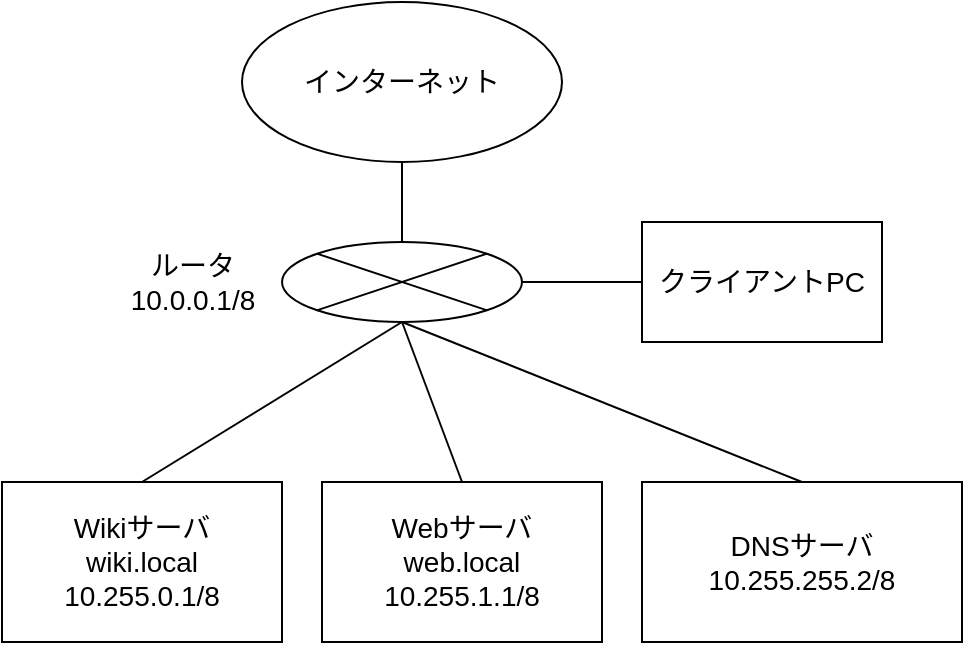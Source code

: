 <mxfile>
    <diagram id="Yc9n4m9CYgf__WndUcZm" name="Page-1">
        <mxGraphModel dx="975" dy="720" grid="1" gridSize="10" guides="1" tooltips="1" connect="1" arrows="1" fold="1" page="1" pageScale="1" pageWidth="850" pageHeight="1100" math="0" shadow="0">
            <root>
                <mxCell id="0"/>
                <mxCell id="1" parent="0"/>
                <mxCell id="2" value="" style="shape=sumEllipse;perimeter=ellipsePerimeter;whiteSpace=wrap;html=1;backgroundOutline=1;" vertex="1" parent="1">
                    <mxGeometry x="180" y="120" width="120" height="40" as="geometry"/>
                </mxCell>
                <mxCell id="4" value="&lt;font style=&quot;font-size: 14px;&quot;&gt;インターネット&lt;/font&gt;" style="ellipse;whiteSpace=wrap;html=1;" vertex="1" parent="1">
                    <mxGeometry x="160" width="160" height="80" as="geometry"/>
                </mxCell>
                <mxCell id="5" value="ルータ&lt;br&gt;10.0.0.1/8" style="text;html=1;align=center;verticalAlign=middle;resizable=0;points=[];autosize=1;strokeColor=none;fillColor=none;fontSize=14;" vertex="1" parent="1">
                    <mxGeometry x="90" y="115" width="90" height="50" as="geometry"/>
                </mxCell>
                <mxCell id="6" value="" style="endArrow=none;html=1;fontSize=14;entryX=0.5;entryY=1;entryDx=0;entryDy=0;exitX=0.5;exitY=0;exitDx=0;exitDy=0;" edge="1" parent="1" source="2" target="4">
                    <mxGeometry width="50" height="50" relative="1" as="geometry">
                        <mxPoint x="330" y="370" as="sourcePoint"/>
                        <mxPoint x="380" y="320" as="targetPoint"/>
                    </mxGeometry>
                </mxCell>
                <mxCell id="7" value="DNSサーバ&lt;br&gt;10.255.255.2/8" style="rounded=0;whiteSpace=wrap;html=1;fontSize=14;" vertex="1" parent="1">
                    <mxGeometry x="360" y="240" width="160" height="80" as="geometry"/>
                </mxCell>
                <mxCell id="8" value="Wikiサーバ&lt;br&gt;wiki.local&lt;br&gt;10.255.0.1/8" style="rounded=0;whiteSpace=wrap;html=1;fontSize=14;" vertex="1" parent="1">
                    <mxGeometry x="40" y="240" width="140" height="80" as="geometry"/>
                </mxCell>
                <mxCell id="9" value="Webサーバ&lt;br&gt;web.local&lt;br&gt;10.255.1.1/8" style="rounded=0;whiteSpace=wrap;html=1;fontSize=14;" vertex="1" parent="1">
                    <mxGeometry x="200" y="240" width="140" height="80" as="geometry"/>
                </mxCell>
                <mxCell id="10" value="クライアントPC" style="rounded=0;whiteSpace=wrap;html=1;fontSize=14;" vertex="1" parent="1">
                    <mxGeometry x="360" y="110" width="120" height="60" as="geometry"/>
                </mxCell>
                <mxCell id="12" value="" style="endArrow=none;html=1;fontSize=14;exitX=0;exitY=0.5;exitDx=0;exitDy=0;" edge="1" parent="1" source="10" target="2">
                    <mxGeometry width="50" height="50" relative="1" as="geometry">
                        <mxPoint x="230" y="130" as="sourcePoint"/>
                        <mxPoint x="250" y="90" as="targetPoint"/>
                    </mxGeometry>
                </mxCell>
                <mxCell id="13" value="" style="endArrow=none;html=1;fontSize=14;exitX=0.5;exitY=0;exitDx=0;exitDy=0;entryX=0.5;entryY=1;entryDx=0;entryDy=0;" edge="1" parent="1" source="8" target="2">
                    <mxGeometry width="50" height="50" relative="1" as="geometry">
                        <mxPoint x="370" y="150" as="sourcePoint"/>
                        <mxPoint x="310" y="150" as="targetPoint"/>
                    </mxGeometry>
                </mxCell>
                <mxCell id="14" value="" style="endArrow=none;html=1;fontSize=14;exitX=0.5;exitY=0;exitDx=0;exitDy=0;" edge="1" parent="1" source="9">
                    <mxGeometry width="50" height="50" relative="1" as="geometry">
                        <mxPoint x="120" y="250" as="sourcePoint"/>
                        <mxPoint x="240" y="160" as="targetPoint"/>
                    </mxGeometry>
                </mxCell>
                <mxCell id="15" value="" style="endArrow=none;html=1;fontSize=14;exitX=0.5;exitY=0;exitDx=0;exitDy=0;" edge="1" parent="1" source="7">
                    <mxGeometry width="50" height="50" relative="1" as="geometry">
                        <mxPoint x="280" y="250" as="sourcePoint"/>
                        <mxPoint x="240" y="160" as="targetPoint"/>
                    </mxGeometry>
                </mxCell>
            </root>
        </mxGraphModel>
    </diagram>
</mxfile>